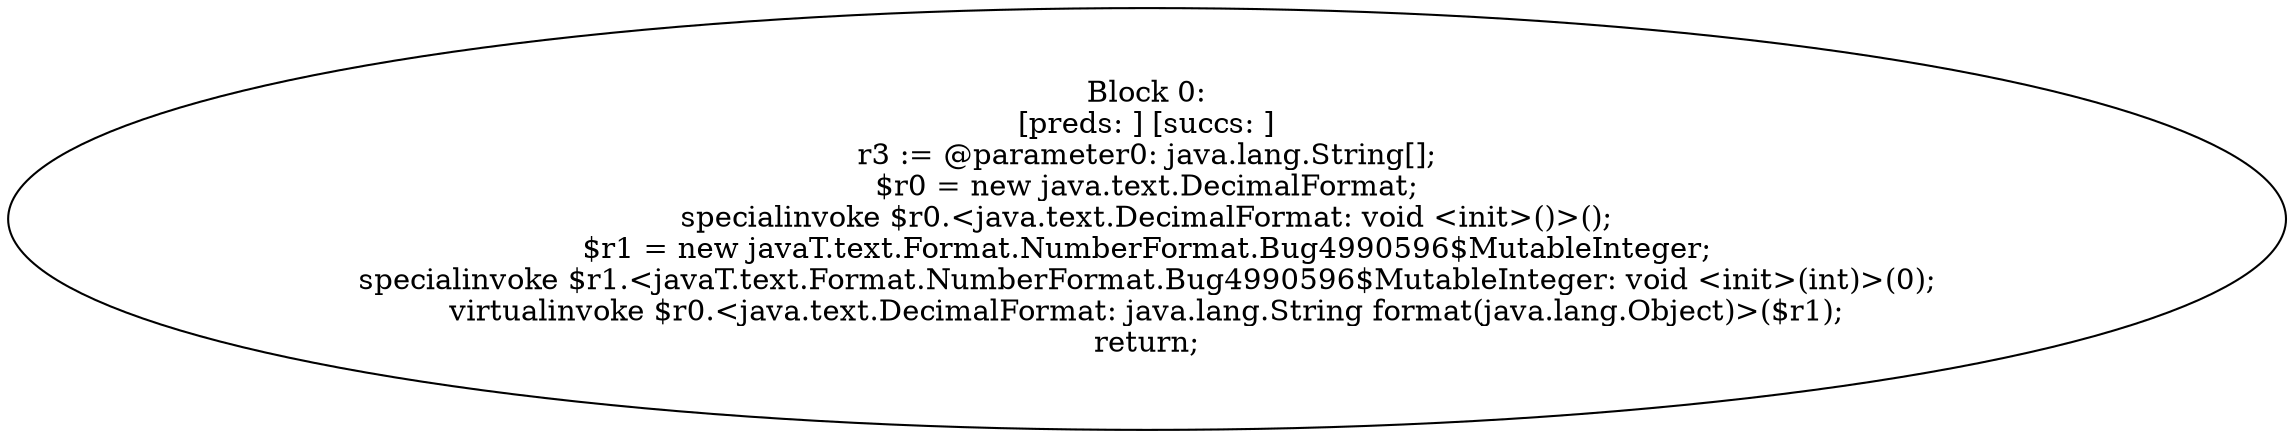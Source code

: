 digraph "unitGraph" {
    "Block 0:
[preds: ] [succs: ]
r3 := @parameter0: java.lang.String[];
$r0 = new java.text.DecimalFormat;
specialinvoke $r0.<java.text.DecimalFormat: void <init>()>();
$r1 = new javaT.text.Format.NumberFormat.Bug4990596$MutableInteger;
specialinvoke $r1.<javaT.text.Format.NumberFormat.Bug4990596$MutableInteger: void <init>(int)>(0);
virtualinvoke $r0.<java.text.DecimalFormat: java.lang.String format(java.lang.Object)>($r1);
return;
"
}
